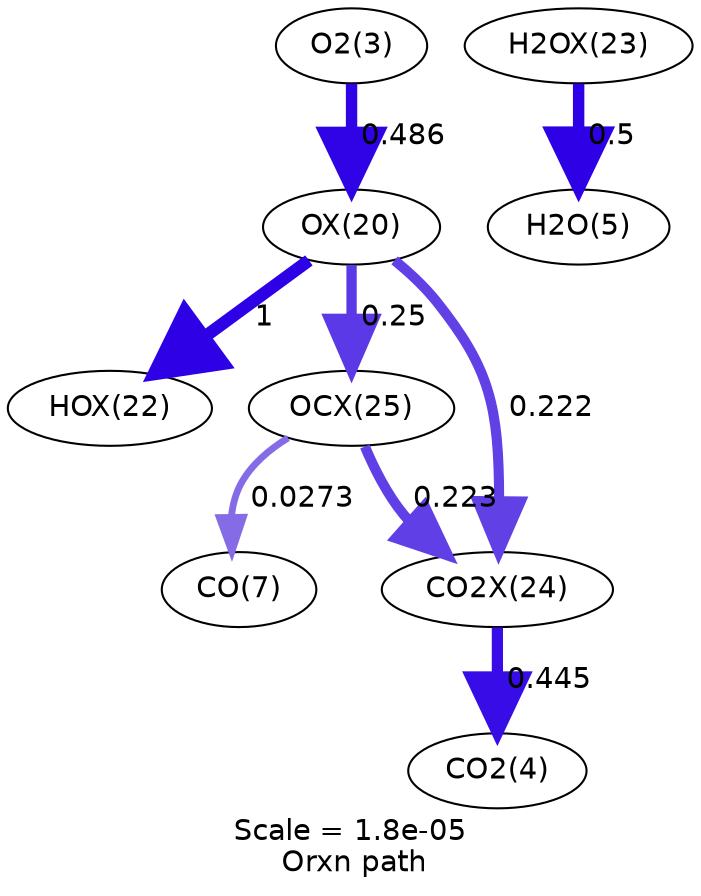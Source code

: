 digraph reaction_paths {
center=1;
s4 -> s24[fontname="Helvetica", style="setlinewidth(5.46)", arrowsize=2.73, color="0.7, 0.986, 0.9"
, label=" 0.486"];
s24 -> s26[fontname="Helvetica", style="setlinewidth(6)", arrowsize=3, color="0.7, 1.5, 0.9"
, label=" 1"];
s24 -> s29[fontname="Helvetica", style="setlinewidth(4.95)", arrowsize=2.48, color="0.7, 0.75, 0.9"
, label=" 0.25"];
s24 -> s28[fontname="Helvetica", style="setlinewidth(4.86)", arrowsize=2.43, color="0.7, 0.722, 0.9"
, label=" 0.222"];
s27 -> s6[fontname="Helvetica", style="setlinewidth(5.48)", arrowsize=2.74, color="0.7, 1, 0.9"
, label=" 0.5"];
s29 -> s8[fontname="Helvetica", style="setlinewidth(3.28)", arrowsize=1.64, color="0.7, 0.527, 0.9"
, label=" 0.0273"];
s29 -> s28[fontname="Helvetica", style="setlinewidth(4.87)", arrowsize=2.43, color="0.7, 0.723, 0.9"
, label=" 0.223"];
s28 -> s5[fontname="Helvetica", style="setlinewidth(5.39)", arrowsize=2.69, color="0.7, 0.945, 0.9"
, label=" 0.445"];
s4 [ fontname="Helvetica", label="O2(3)"];
s5 [ fontname="Helvetica", label="CO2(4)"];
s6 [ fontname="Helvetica", label="H2O(5)"];
s8 [ fontname="Helvetica", label="CO(7)"];
s24 [ fontname="Helvetica", label="OX(20)"];
s26 [ fontname="Helvetica", label="HOX(22)"];
s27 [ fontname="Helvetica", label="H2OX(23)"];
s28 [ fontname="Helvetica", label="CO2X(24)"];
s29 [ fontname="Helvetica", label="OCX(25)"];
 label = "Scale = 1.8e-05\l Orxn path";
 fontname = "Helvetica";
}

